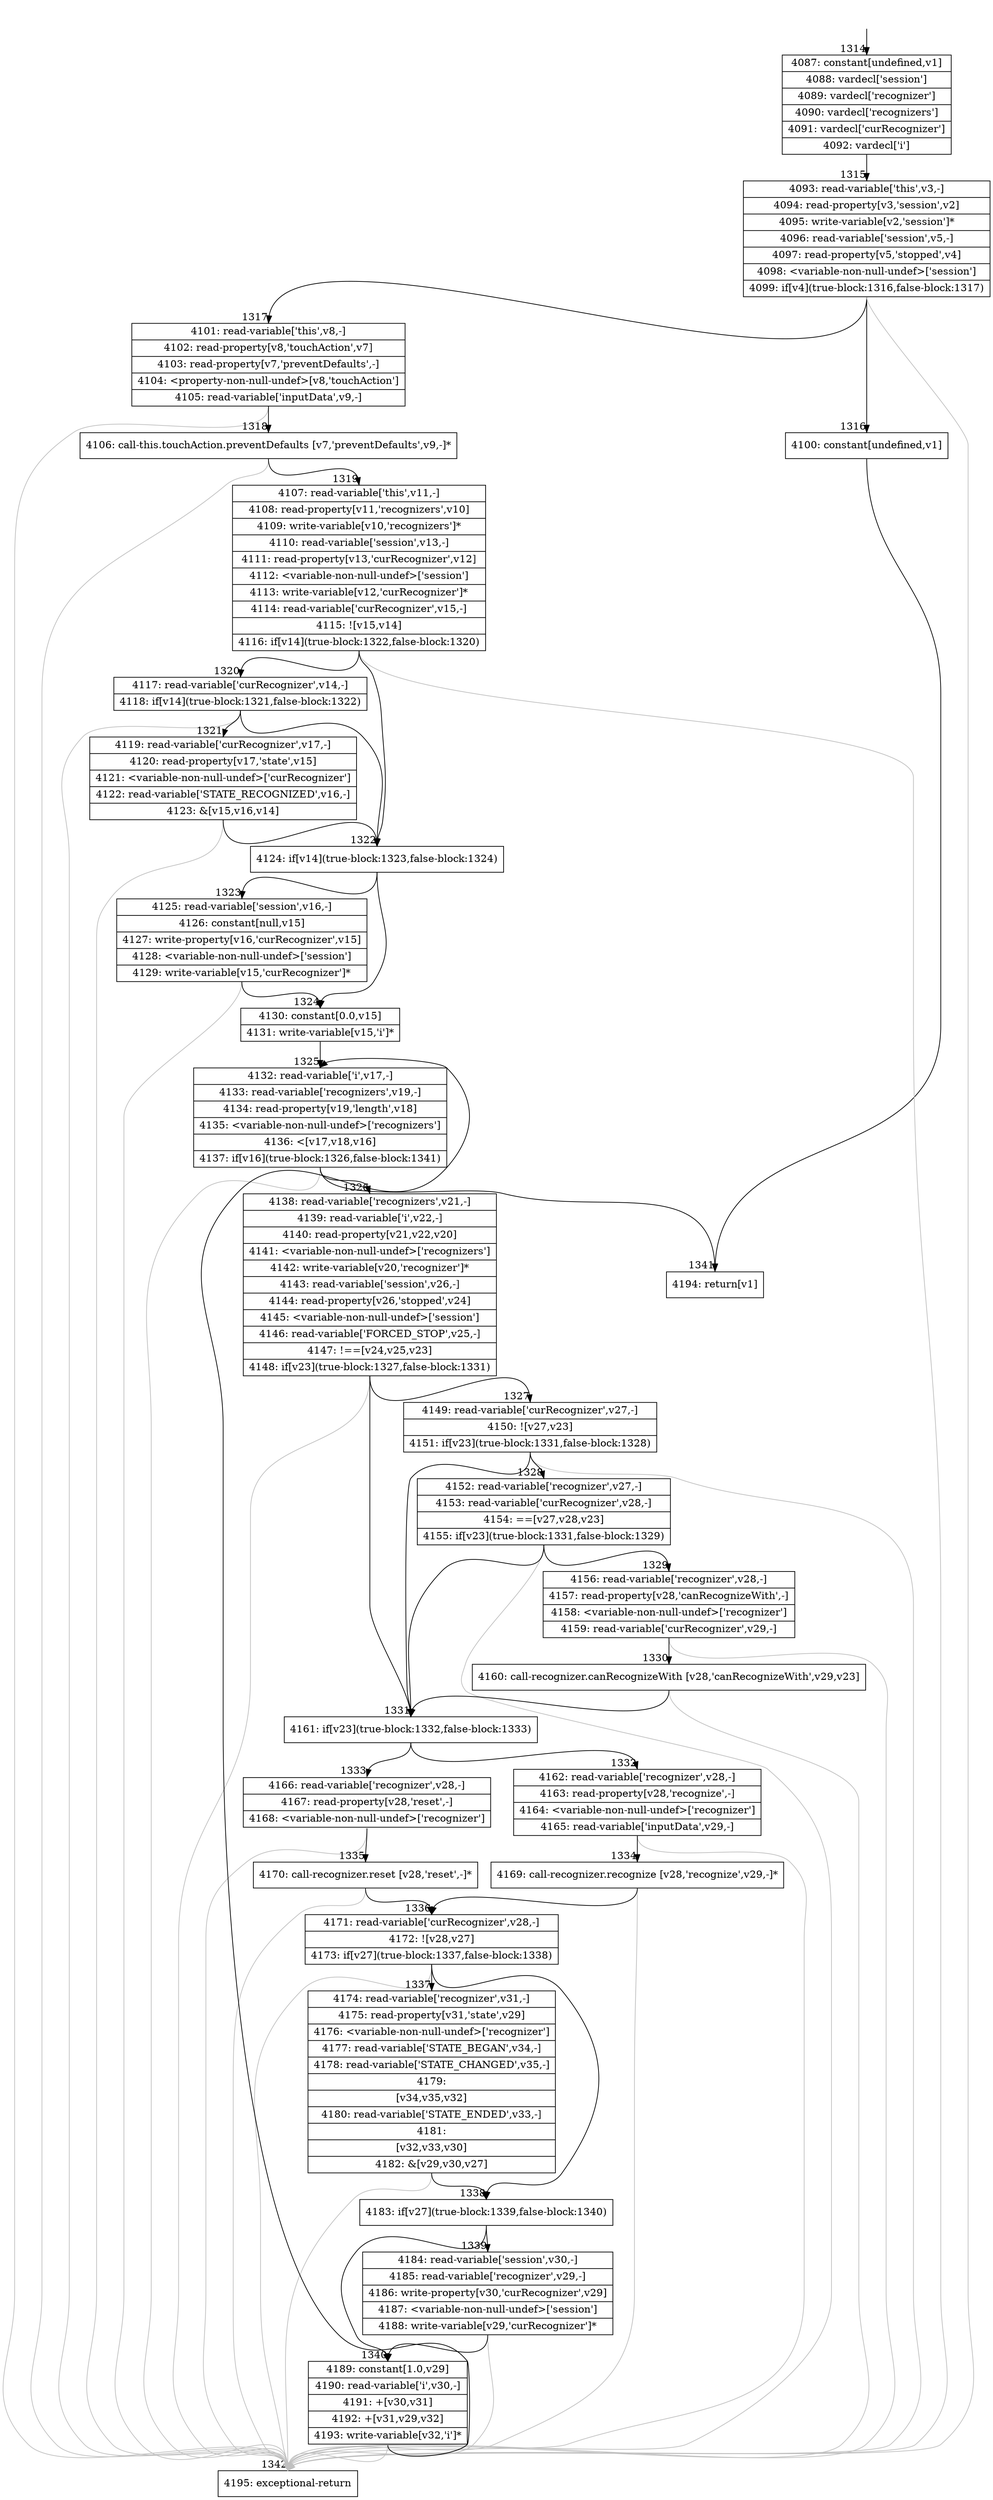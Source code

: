 digraph {
rankdir="TD"
BB_entry123[shape=none,label=""];
BB_entry123 -> BB1314 [tailport=s, headport=n, headlabel="    1314"]
BB1314 [shape=record label="{4087: constant[undefined,v1]|4088: vardecl['session']|4089: vardecl['recognizer']|4090: vardecl['recognizers']|4091: vardecl['curRecognizer']|4092: vardecl['i']}" ] 
BB1314 -> BB1315 [tailport=s, headport=n, headlabel="      1315"]
BB1315 [shape=record label="{4093: read-variable['this',v3,-]|4094: read-property[v3,'session',v2]|4095: write-variable[v2,'session']*|4096: read-variable['session',v5,-]|4097: read-property[v5,'stopped',v4]|4098: \<variable-non-null-undef\>['session']|4099: if[v4](true-block:1316,false-block:1317)}" ] 
BB1315 -> BB1316 [tailport=s, headport=n, headlabel="      1316"]
BB1315 -> BB1317 [tailport=s, headport=n, headlabel="      1317"]
BB1315 -> BB1342 [tailport=s, headport=n, color=gray, headlabel="      1342"]
BB1316 [shape=record label="{4100: constant[undefined,v1]}" ] 
BB1316 -> BB1341 [tailport=s, headport=n, headlabel="      1341"]
BB1317 [shape=record label="{4101: read-variable['this',v8,-]|4102: read-property[v8,'touchAction',v7]|4103: read-property[v7,'preventDefaults',-]|4104: \<property-non-null-undef\>[v8,'touchAction']|4105: read-variable['inputData',v9,-]}" ] 
BB1317 -> BB1318 [tailport=s, headport=n, headlabel="      1318"]
BB1317 -> BB1342 [tailport=s, headport=n, color=gray]
BB1318 [shape=record label="{4106: call-this.touchAction.preventDefaults [v7,'preventDefaults',v9,-]*}" ] 
BB1318 -> BB1319 [tailport=s, headport=n, headlabel="      1319"]
BB1318 -> BB1342 [tailport=s, headport=n, color=gray]
BB1319 [shape=record label="{4107: read-variable['this',v11,-]|4108: read-property[v11,'recognizers',v10]|4109: write-variable[v10,'recognizers']*|4110: read-variable['session',v13,-]|4111: read-property[v13,'curRecognizer',v12]|4112: \<variable-non-null-undef\>['session']|4113: write-variable[v12,'curRecognizer']*|4114: read-variable['curRecognizer',v15,-]|4115: ![v15,v14]|4116: if[v14](true-block:1322,false-block:1320)}" ] 
BB1319 -> BB1322 [tailport=s, headport=n, headlabel="      1322"]
BB1319 -> BB1320 [tailport=s, headport=n, headlabel="      1320"]
BB1319 -> BB1342 [tailport=s, headport=n, color=gray]
BB1320 [shape=record label="{4117: read-variable['curRecognizer',v14,-]|4118: if[v14](true-block:1321,false-block:1322)}" ] 
BB1320 -> BB1322 [tailport=s, headport=n]
BB1320 -> BB1321 [tailport=s, headport=n, headlabel="      1321"]
BB1320 -> BB1342 [tailport=s, headport=n, color=gray]
BB1321 [shape=record label="{4119: read-variable['curRecognizer',v17,-]|4120: read-property[v17,'state',v15]|4121: \<variable-non-null-undef\>['curRecognizer']|4122: read-variable['STATE_RECOGNIZED',v16,-]|4123: &[v15,v16,v14]}" ] 
BB1321 -> BB1322 [tailport=s, headport=n]
BB1321 -> BB1342 [tailport=s, headport=n, color=gray]
BB1322 [shape=record label="{4124: if[v14](true-block:1323,false-block:1324)}" ] 
BB1322 -> BB1323 [tailport=s, headport=n, headlabel="      1323"]
BB1322 -> BB1324 [tailport=s, headport=n, headlabel="      1324"]
BB1323 [shape=record label="{4125: read-variable['session',v16,-]|4126: constant[null,v15]|4127: write-property[v16,'curRecognizer',v15]|4128: \<variable-non-null-undef\>['session']|4129: write-variable[v15,'curRecognizer']*}" ] 
BB1323 -> BB1324 [tailport=s, headport=n]
BB1323 -> BB1342 [tailport=s, headport=n, color=gray]
BB1324 [shape=record label="{4130: constant[0.0,v15]|4131: write-variable[v15,'i']*}" ] 
BB1324 -> BB1325 [tailport=s, headport=n, headlabel="      1325"]
BB1325 [shape=record label="{4132: read-variable['i',v17,-]|4133: read-variable['recognizers',v19,-]|4134: read-property[v19,'length',v18]|4135: \<variable-non-null-undef\>['recognizers']|4136: \<[v17,v18,v16]|4137: if[v16](true-block:1326,false-block:1341)}" ] 
BB1325 -> BB1326 [tailport=s, headport=n, headlabel="      1326"]
BB1325 -> BB1341 [tailport=s, headport=n]
BB1325 -> BB1342 [tailport=s, headport=n, color=gray]
BB1326 [shape=record label="{4138: read-variable['recognizers',v21,-]|4139: read-variable['i',v22,-]|4140: read-property[v21,v22,v20]|4141: \<variable-non-null-undef\>['recognizers']|4142: write-variable[v20,'recognizer']*|4143: read-variable['session',v26,-]|4144: read-property[v26,'stopped',v24]|4145: \<variable-non-null-undef\>['session']|4146: read-variable['FORCED_STOP',v25,-]|4147: !==[v24,v25,v23]|4148: if[v23](true-block:1327,false-block:1331)}" ] 
BB1326 -> BB1331 [tailport=s, headport=n, headlabel="      1331"]
BB1326 -> BB1327 [tailport=s, headport=n, headlabel="      1327"]
BB1326 -> BB1342 [tailport=s, headport=n, color=gray]
BB1327 [shape=record label="{4149: read-variable['curRecognizer',v27,-]|4150: ![v27,v23]|4151: if[v23](true-block:1331,false-block:1328)}" ] 
BB1327 -> BB1331 [tailport=s, headport=n]
BB1327 -> BB1328 [tailport=s, headport=n, headlabel="      1328"]
BB1327 -> BB1342 [tailport=s, headport=n, color=gray]
BB1328 [shape=record label="{4152: read-variable['recognizer',v27,-]|4153: read-variable['curRecognizer',v28,-]|4154: ==[v27,v28,v23]|4155: if[v23](true-block:1331,false-block:1329)}" ] 
BB1328 -> BB1331 [tailport=s, headport=n]
BB1328 -> BB1329 [tailport=s, headport=n, headlabel="      1329"]
BB1328 -> BB1342 [tailport=s, headport=n, color=gray]
BB1329 [shape=record label="{4156: read-variable['recognizer',v28,-]|4157: read-property[v28,'canRecognizeWith',-]|4158: \<variable-non-null-undef\>['recognizer']|4159: read-variable['curRecognizer',v29,-]}" ] 
BB1329 -> BB1330 [tailport=s, headport=n, headlabel="      1330"]
BB1329 -> BB1342 [tailport=s, headport=n, color=gray]
BB1330 [shape=record label="{4160: call-recognizer.canRecognizeWith [v28,'canRecognizeWith',v29,v23]}" ] 
BB1330 -> BB1331 [tailport=s, headport=n]
BB1330 -> BB1342 [tailport=s, headport=n, color=gray]
BB1331 [shape=record label="{4161: if[v23](true-block:1332,false-block:1333)}" ] 
BB1331 -> BB1332 [tailport=s, headport=n, headlabel="      1332"]
BB1331 -> BB1333 [tailport=s, headport=n, headlabel="      1333"]
BB1332 [shape=record label="{4162: read-variable['recognizer',v28,-]|4163: read-property[v28,'recognize',-]|4164: \<variable-non-null-undef\>['recognizer']|4165: read-variable['inputData',v29,-]}" ] 
BB1332 -> BB1334 [tailport=s, headport=n, headlabel="      1334"]
BB1332 -> BB1342 [tailport=s, headport=n, color=gray]
BB1333 [shape=record label="{4166: read-variable['recognizer',v28,-]|4167: read-property[v28,'reset',-]|4168: \<variable-non-null-undef\>['recognizer']}" ] 
BB1333 -> BB1335 [tailport=s, headport=n, headlabel="      1335"]
BB1333 -> BB1342 [tailport=s, headport=n, color=gray]
BB1334 [shape=record label="{4169: call-recognizer.recognize [v28,'recognize',v29,-]*}" ] 
BB1334 -> BB1336 [tailport=s, headport=n, headlabel="      1336"]
BB1334 -> BB1342 [tailport=s, headport=n, color=gray]
BB1335 [shape=record label="{4170: call-recognizer.reset [v28,'reset',-]*}" ] 
BB1335 -> BB1336 [tailport=s, headport=n]
BB1335 -> BB1342 [tailport=s, headport=n, color=gray]
BB1336 [shape=record label="{4171: read-variable['curRecognizer',v28,-]|4172: ![v28,v27]|4173: if[v27](true-block:1337,false-block:1338)}" ] 
BB1336 -> BB1338 [tailport=s, headport=n, headlabel="      1338"]
BB1336 -> BB1337 [tailport=s, headport=n, headlabel="      1337"]
BB1336 -> BB1342 [tailport=s, headport=n, color=gray]
BB1337 [shape=record label="{4174: read-variable['recognizer',v31,-]|4175: read-property[v31,'state',v29]|4176: \<variable-non-null-undef\>['recognizer']|4177: read-variable['STATE_BEGAN',v34,-]|4178: read-variable['STATE_CHANGED',v35,-]|4179: |[v34,v35,v32]|4180: read-variable['STATE_ENDED',v33,-]|4181: |[v32,v33,v30]|4182: &[v29,v30,v27]}" ] 
BB1337 -> BB1338 [tailport=s, headport=n]
BB1337 -> BB1342 [tailport=s, headport=n, color=gray]
BB1338 [shape=record label="{4183: if[v27](true-block:1339,false-block:1340)}" ] 
BB1338 -> BB1339 [tailport=s, headport=n, headlabel="      1339"]
BB1338 -> BB1340 [tailport=s, headport=n, headlabel="      1340"]
BB1339 [shape=record label="{4184: read-variable['session',v30,-]|4185: read-variable['recognizer',v29,-]|4186: write-property[v30,'curRecognizer',v29]|4187: \<variable-non-null-undef\>['session']|4188: write-variable[v29,'curRecognizer']*}" ] 
BB1339 -> BB1340 [tailport=s, headport=n]
BB1339 -> BB1342 [tailport=s, headport=n, color=gray]
BB1340 [shape=record label="{4189: constant[1.0,v29]|4190: read-variable['i',v30,-]|4191: +[v30,v31]|4192: +[v31,v29,v32]|4193: write-variable[v32,'i']*}" ] 
BB1340 -> BB1325 [tailport=s, headport=n]
BB1340 -> BB1342 [tailport=s, headport=n, color=gray]
BB1341 [shape=record label="{4194: return[v1]}" ] 
BB1342 [shape=record label="{4195: exceptional-return}" ] 
//#$~ 2236
}
